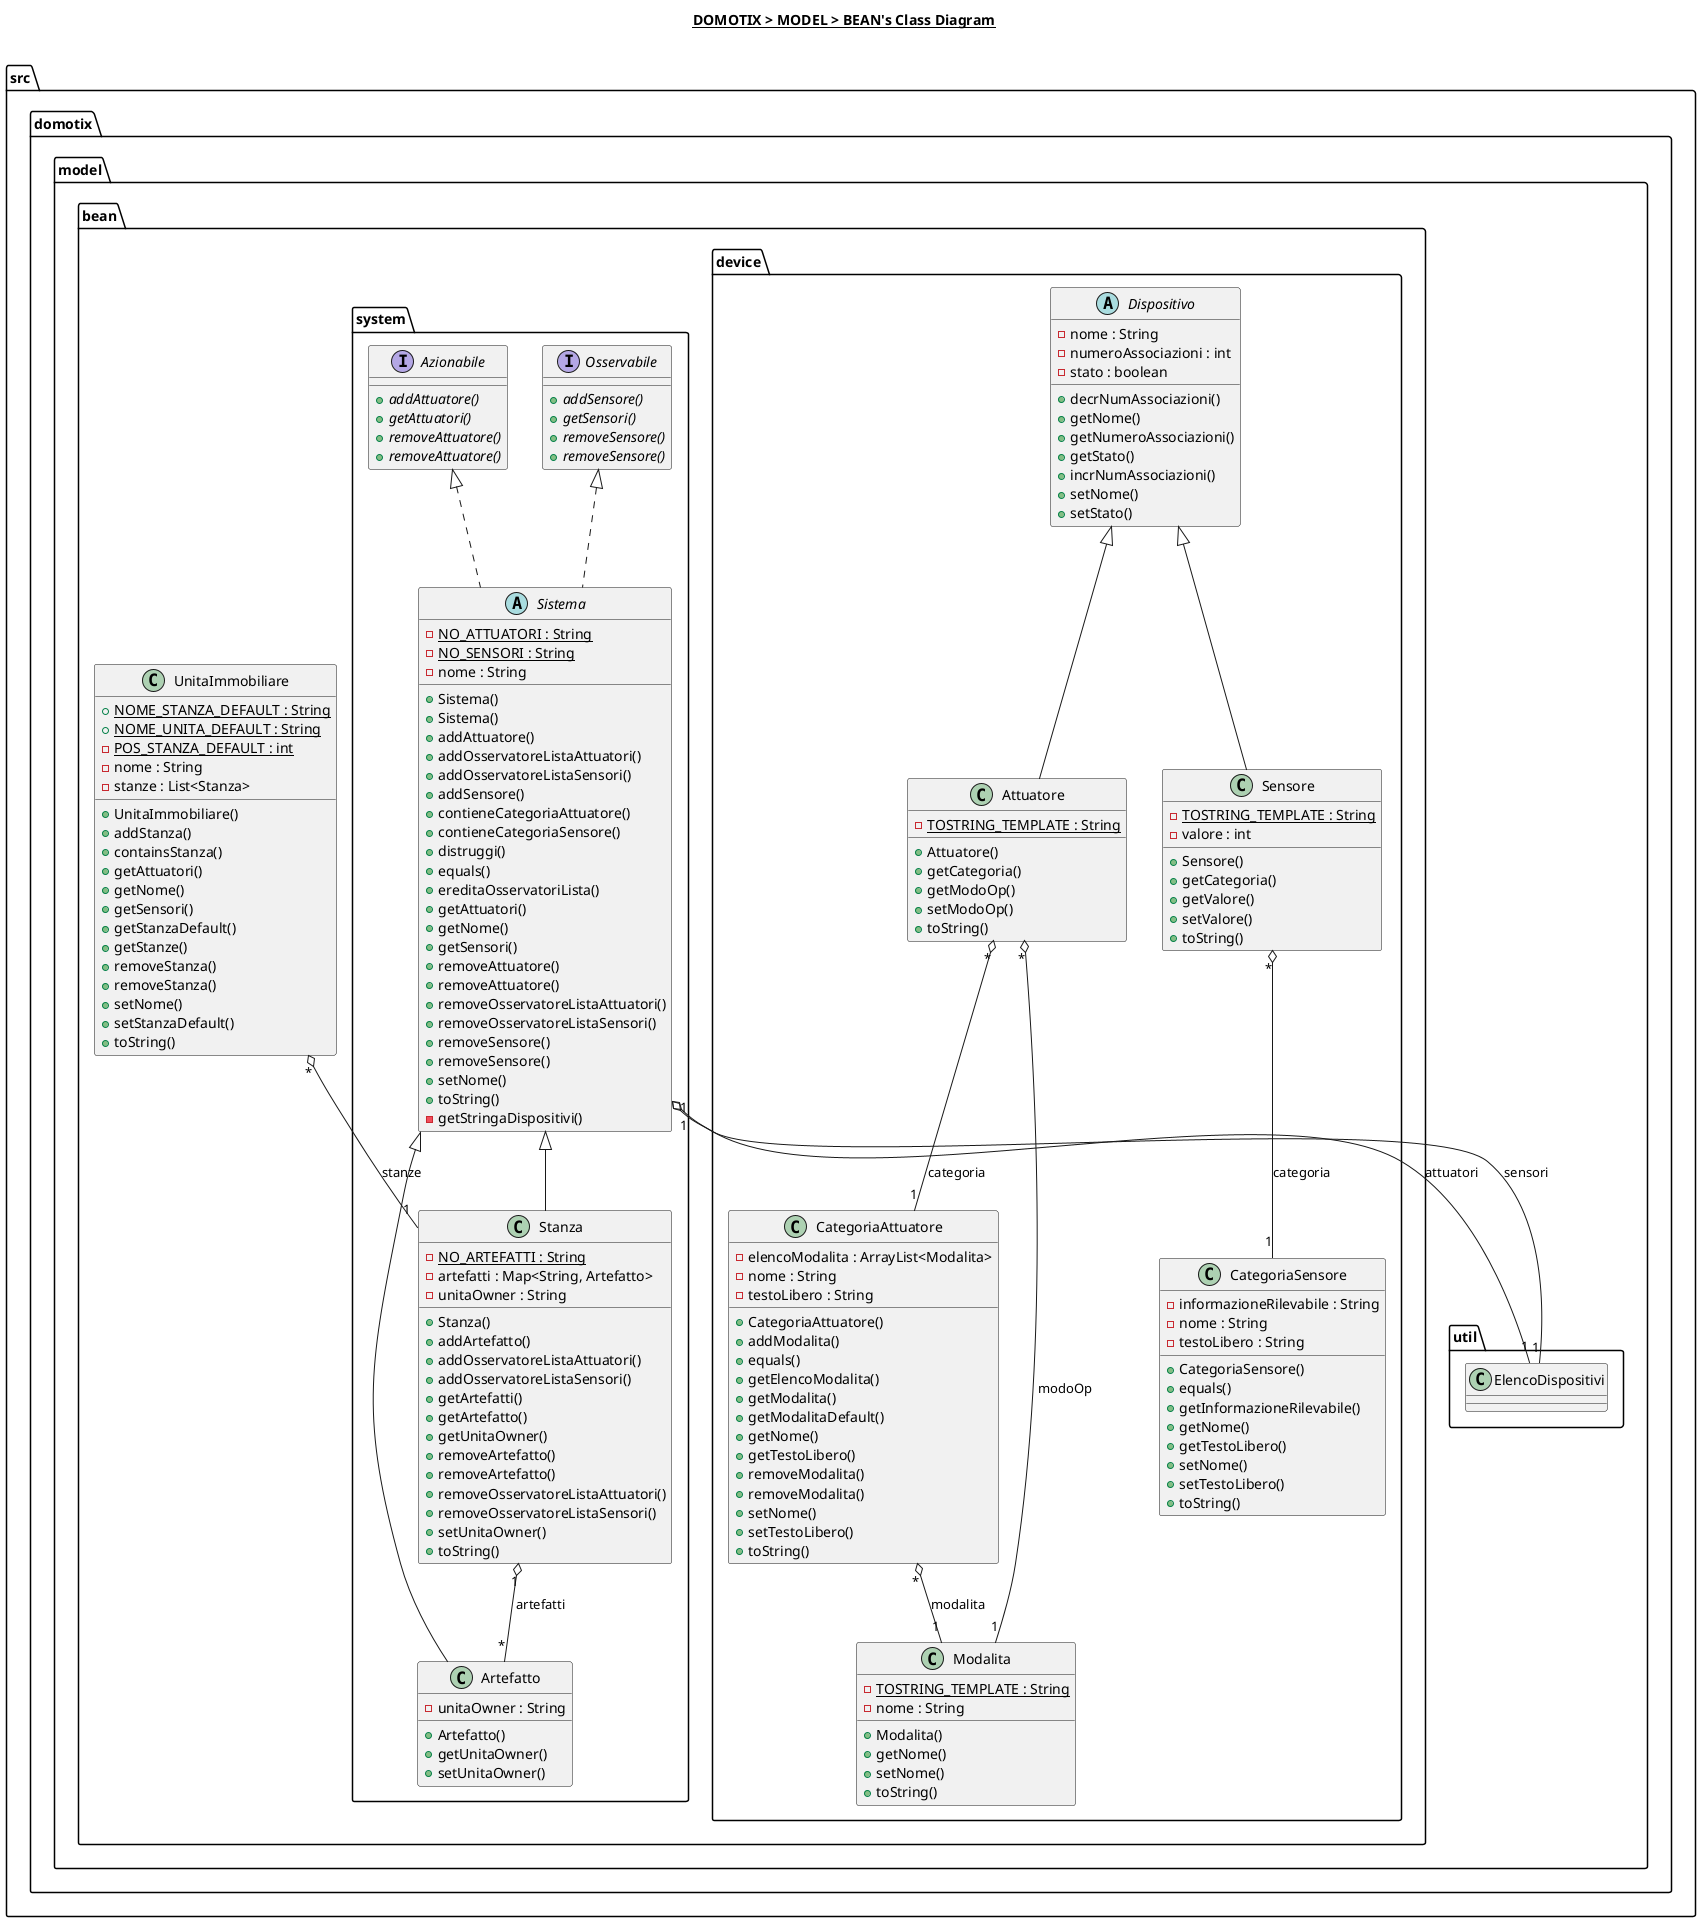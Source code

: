 @startuml

title __DOMOTIX > MODEL > BEAN's Class Diagram__\n

namespace src.domotix.model {
    namespace util {
    }

    namespace bean {
        class src.domotix.model.bean.UnitaImmobiliare {
            {static} + NOME_STANZA_DEFAULT : String
            {static} + NOME_UNITA_DEFAULT : String
            {static} - POS_STANZA_DEFAULT : int
            - nome : String
            - stanze : List<Stanza>
            + UnitaImmobiliare()
            + addStanza()
            + containsStanza()
            + getAttuatori()
            + getNome()
            + getSensori()
            + getStanzaDefault()
            + getStanze()
            + removeStanza()
            + removeStanza()
            + setNome()
            + setStanzaDefault()
            + toString()
        }

        namespace device {
            class src.domotix.model.bean.device.Attuatore {
                {static} - TOSTRING_TEMPLATE : String
                + Attuatore()
                + getCategoria()
                + getModoOp()
                + setModoOp()
                + toString()
            }

            class src.domotix.model.bean.device.CategoriaAttuatore {
                - elencoModalita : ArrayList<Modalita>
                - nome : String
                - testoLibero : String
                + CategoriaAttuatore()
                + addModalita()
                + equals()
                + getElencoModalita()
                + getModalita()
                + getModalitaDefault()
                + getNome()
                + getTestoLibero()
                + removeModalita()
                + removeModalita()
                + setNome()
                + setTestoLibero()
                + toString()
            }

            class src.domotix.model.bean.device.CategoriaSensore {
                - informazioneRilevabile : String
                - nome : String
                - testoLibero : String
                + CategoriaSensore()
                + equals()
                + getInformazioneRilevabile()
                + getNome()
                + getTestoLibero()
                + setNome()
                + setTestoLibero()
                + toString()
            }

            abstract class src.domotix.model.bean.device.Dispositivo {
                - nome : String
                - numeroAssociazioni : int
                - stato : boolean
                + decrNumAssociazioni()
                + getNome()
                + getNumeroAssociazioni()
                + getStato()
                + incrNumAssociazioni()
                + setNome()
                + setStato()
            }

            class src.domotix.model.bean.device.Modalita {
                {static} - TOSTRING_TEMPLATE : String
                - nome : String
                + Modalita()
                + getNome()
                + setNome()
                + toString()
            }

            class src.domotix.model.bean.device.Sensore {
                {static} - TOSTRING_TEMPLATE : String
                - valore : int
                + Sensore()
                + getCategoria()
                + getValore()
                + setValore()
                + toString()
            }
        }

        namespace system {
            class src.domotix.model.bean.system.Artefatto {
                  - unitaOwner : String
                  + Artefatto()
                  + getUnitaOwner()
                  + setUnitaOwner()
              }

              interface src.domotix.model.bean.system.Azionabile {
                  {abstract} + addAttuatore()
                  {abstract} + getAttuatori()
                  {abstract} + removeAttuatore()
                  {abstract} + removeAttuatore()
              }

              interface src.domotix.model.bean.system.Osservabile {
                  {abstract} + addSensore()
                  {abstract} + getSensori()
                  {abstract} + removeSensore()
                  {abstract} + removeSensore()
              }

              abstract class src.domotix.model.bean.system.Sistema {
                  {static} - NO_ATTUATORI : String
                  {static} - NO_SENSORI : String
                  - nome : String
                  + Sistema()
                  + Sistema()
                  + addAttuatore()
                  + addOsservatoreListaAttuatori()
                  + addOsservatoreListaSensori()
                  + addSensore()
                  + contieneCategoriaAttuatore()
                  + contieneCategoriaSensore()
                  + distruggi()
                  + equals()
                  + ereditaOsservatoriLista()
                  + getAttuatori()
                  + getNome()
                  + getSensori()
                  + removeAttuatore()
                  + removeAttuatore()
                  + removeOsservatoreListaAttuatori()
                  + removeOsservatoreListaSensori()
                  + removeSensore()
                  + removeSensore()
                  + setNome()
                  + toString()
                  - getStringaDispositivi()
              }

              class src.domotix.model.bean.system.Stanza {
                  {static} - NO_ARTEFATTI : String
                  - artefatti : Map<String, Artefatto>
                  - unitaOwner : String
                  + Stanza()
                  + addArtefatto()
                  + addOsservatoreListaAttuatori()
                  + addOsservatoreListaSensori()
                  + getArtefatti()
                  + getArtefatto()
                  + getUnitaOwner()
                  + removeArtefatto()
                  + removeArtefatto()
                  + removeOsservatoreListaAttuatori()
                  + removeOsservatoreListaSensori()
                  + setUnitaOwner()
                  + toString()
              }
        }
    }
}

src.domotix.model.bean.device.Attuatore -up-|> src.domotix.model.bean.device.Dispositivo
src.domotix.model.bean.device.Attuatore "*" o-- "1" src.domotix.model.bean.device.CategoriaAttuatore : categoria
src.domotix.model.bean.device.Attuatore "*" o-- "1" src.domotix.model.bean.device.Modalita : modoOp
src.domotix.model.bean.device.CategoriaAttuatore "*" o-- "1" src.domotix.model.bean.device.Modalita : modalita
src.domotix.model.bean.device.Sensore -up-|> src.domotix.model.bean.device.Dispositivo
src.domotix.model.bean.device.Sensore "*" o-- "1" src.domotix.model.bean.device.CategoriaSensore : categoria

src.domotix.model.bean.system.Artefatto -up-|> src.domotix.model.bean.system.Sistema
src.domotix.model.bean.system.Sistema .up.|> src.domotix.model.bean.system.Azionabile
src.domotix.model.bean.system.Sistema .up.|> src.domotix.model.bean.system.Osservabile
src.domotix.model.bean.system.Sistema "1" o-- "1" src.domotix.model.util.ElencoDispositivi : attuatori
src.domotix.model.bean.system.Sistema "1" o-- "1" src.domotix.model.util.ElencoDispositivi : sensori
src.domotix.model.bean.system.Stanza -up-|> src.domotix.model.bean.system.Sistema
src.domotix.model.bean.system.Stanza "1" o-- "*" src.domotix.model.bean.system.Artefatto : artefatti
src.domotix.model.bean.UnitaImmobiliare "*" o-- "1" src.domotix.model.bean.system.Stanza : stanze

@enduml

